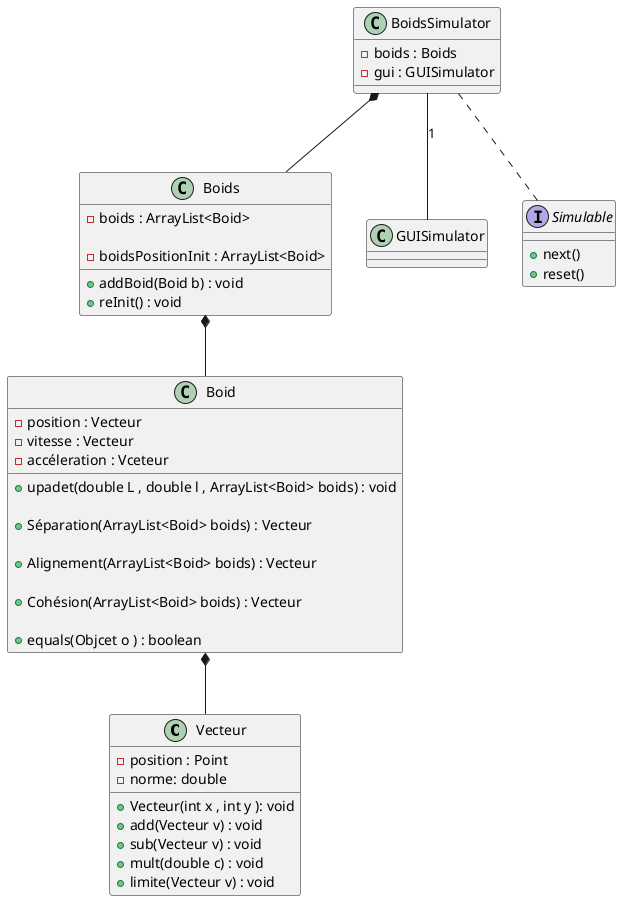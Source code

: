 @startuml
class Vecteur {
  - position : Point 
  - norme: double

  + Vecteur(int x , int y ): void 
    
  + add(Vecteur v) : void 
  + sub(Vecteur v) : void 
  + mult(double c) : void 
  + limite(Vecteur v) : void 




}



class Boid
{
  - position : Vecteur 
  - vitesse : Vecteur 
  - accéleration : Vceteur 

  + upadet(double L , double l , ArrayList<Boid> boids) : void 

  + Séparation(ArrayList<Boid> boids) : Vecteur
 
  + Alignement(ArrayList<Boid> boids) : Vecteur 
 
  + Cohésion(ArrayList<Boid> boids) : Vecteur

  + equals(Objcet o ) : boolean
  
}


class Boids
{

  - boids : ArrayList<Boid> 

  - boidsPositionInit : ArrayList<Boid> 

  + addBoid(Boid b) : void 
  +  reInit() : void 
}



class BoidsSimulator
{
  - boids : Boids 
  - gui : GUISimulator
}



class GUISimulator
{

}

interface Simulable
{
  + next()
  + reset()
}

/' Utilisateur --> Administrateur : Hérite de '/

Boid *-- Vecteur 

Boids *-- Boid 

BoidsSimulator *-- Boids 


BoidsSimulator .. Simulable


BoidsSimulator -- GUISimulator : 1 


@enduml